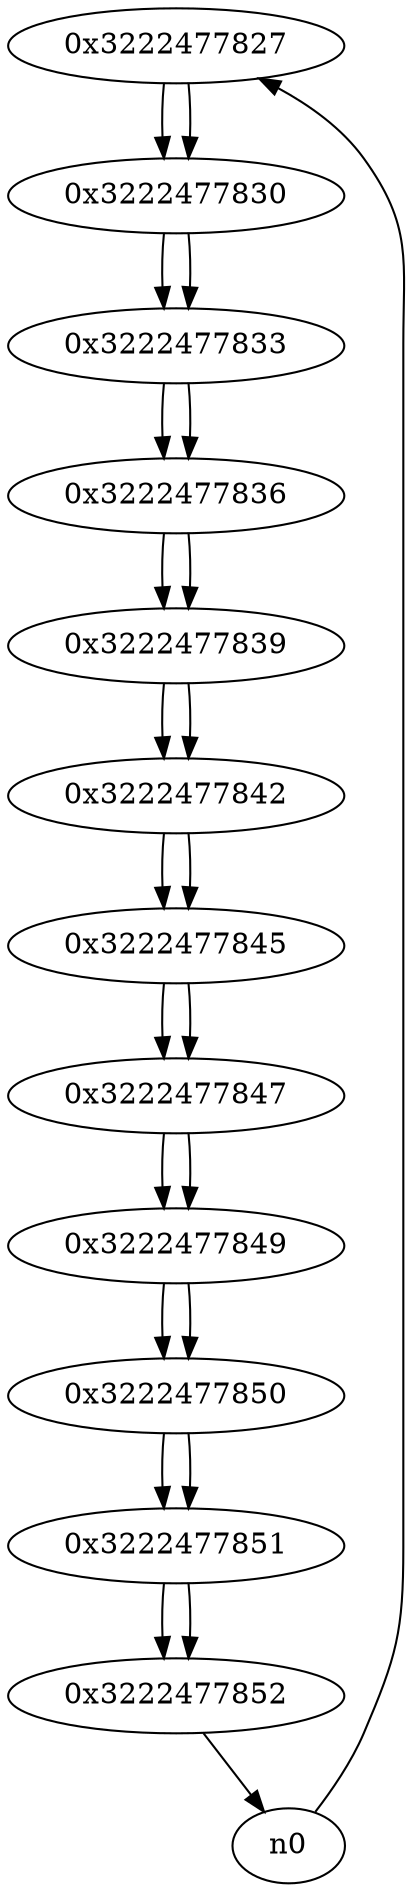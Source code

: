 digraph G{
/* nodes */
  n1 [label="0x3222477827"]
  n2 [label="0x3222477830"]
  n3 [label="0x3222477833"]
  n4 [label="0x3222477836"]
  n5 [label="0x3222477839"]
  n6 [label="0x3222477842"]
  n7 [label="0x3222477845"]
  n8 [label="0x3222477847"]
  n9 [label="0x3222477849"]
  n10 [label="0x3222477850"]
  n11 [label="0x3222477851"]
  n12 [label="0x3222477852"]
/* edges */
n1 -> n2;
n0 -> n1;
n2 -> n3;
n1 -> n2;
n3 -> n4;
n2 -> n3;
n4 -> n5;
n3 -> n4;
n5 -> n6;
n4 -> n5;
n6 -> n7;
n5 -> n6;
n7 -> n8;
n6 -> n7;
n8 -> n9;
n7 -> n8;
n9 -> n10;
n8 -> n9;
n10 -> n11;
n9 -> n10;
n11 -> n12;
n10 -> n11;
n12 -> n0;
n11 -> n12;
}
